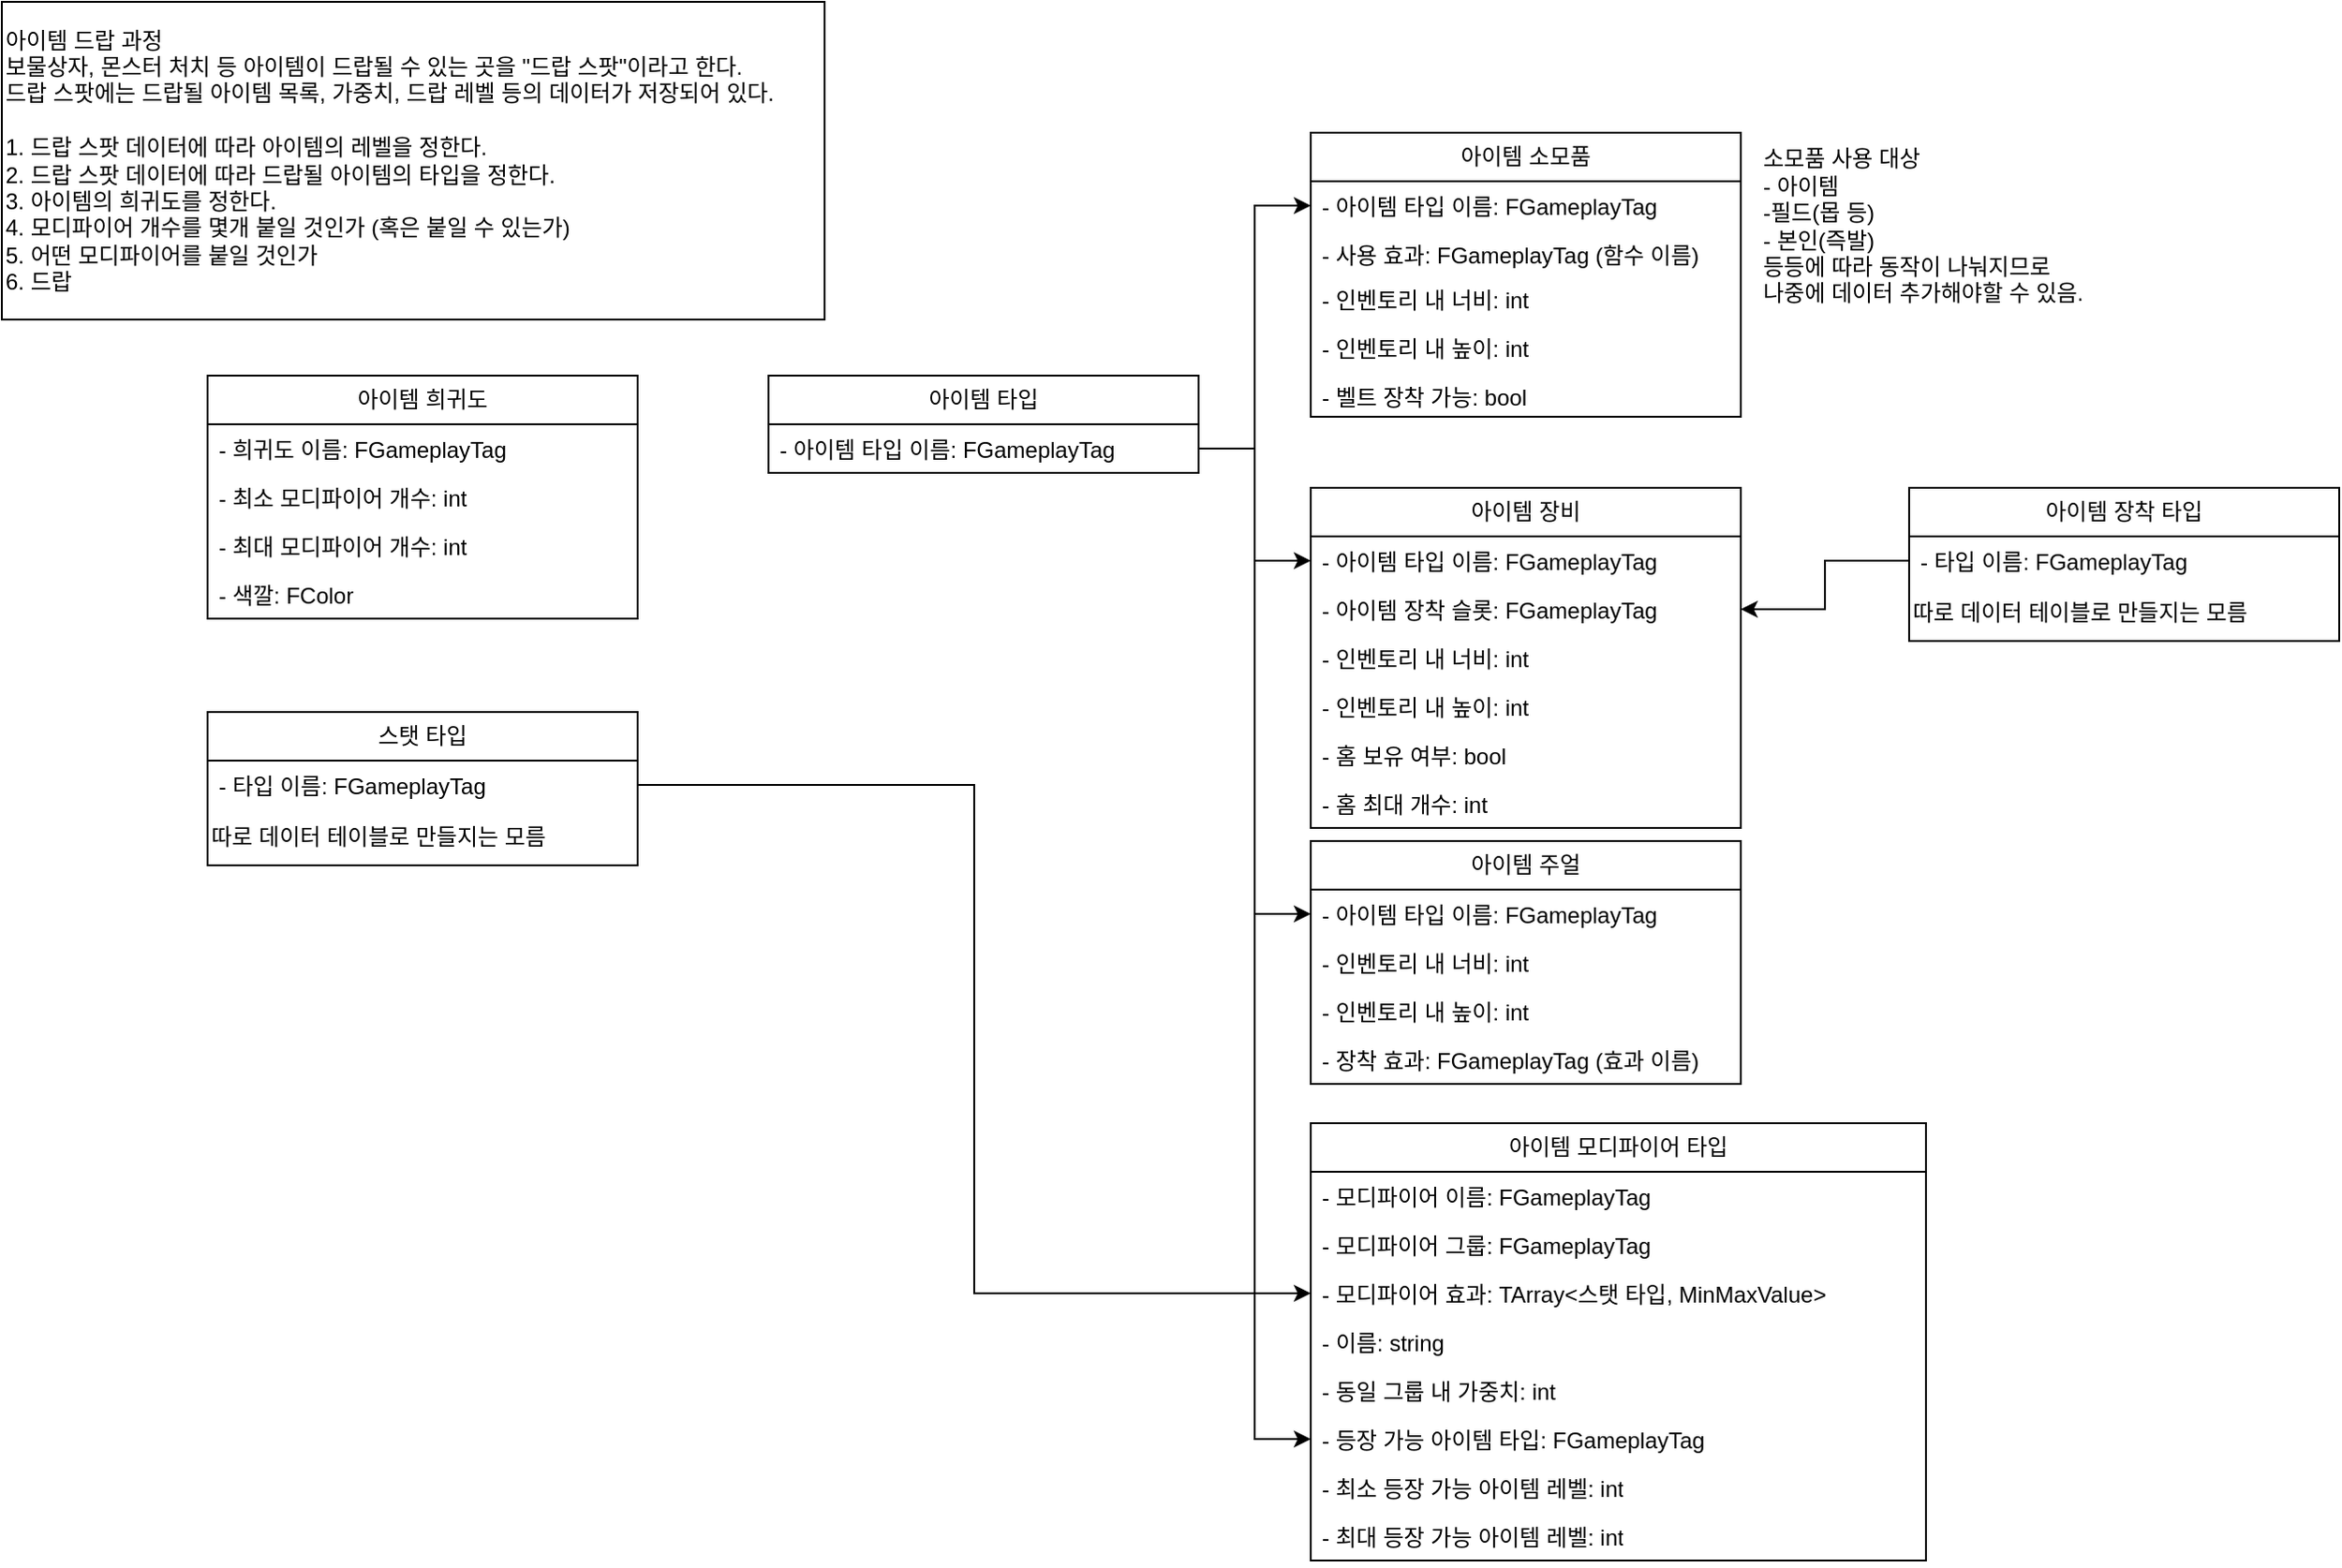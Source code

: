 <mxfile version="22.0.8" type="github">
  <diagram id="C5RBs43oDa-KdzZeNtuy" name="Page-1">
    <mxGraphModel dx="2045" dy="759" grid="1" gridSize="10" guides="1" tooltips="1" connect="1" arrows="1" fold="1" page="1" pageScale="1" pageWidth="827" pageHeight="1169" math="0" shadow="0">
      <root>
        <mxCell id="WIyWlLk6GJQsqaUBKTNV-0" />
        <mxCell id="WIyWlLk6GJQsqaUBKTNV-1" parent="WIyWlLk6GJQsqaUBKTNV-0" />
        <mxCell id="uqvtZdEYVKm4WlNIXN3L-16" value="아이템 타입" style="swimlane;fontStyle=0;childLayout=stackLayout;horizontal=1;startSize=26;fillColor=none;horizontalStack=0;resizeParent=1;resizeParentMax=0;resizeLast=0;collapsible=1;marginBottom=0;whiteSpace=wrap;html=1;" parent="WIyWlLk6GJQsqaUBKTNV-1" vertex="1">
          <mxGeometry x="360" y="310" width="230" height="52" as="geometry" />
        </mxCell>
        <mxCell id="uqvtZdEYVKm4WlNIXN3L-17" value="- 아이템 타입 이름: FGameplayTag" style="text;strokeColor=none;fillColor=none;align=left;verticalAlign=top;spacingLeft=4;spacingRight=4;overflow=hidden;rotatable=0;points=[[0,0.5],[1,0.5]];portConstraint=eastwest;whiteSpace=wrap;html=1;" parent="uqvtZdEYVKm4WlNIXN3L-16" vertex="1">
          <mxGeometry y="26" width="230" height="26" as="geometry" />
        </mxCell>
        <mxCell id="uqvtZdEYVKm4WlNIXN3L-45" value="아이템 소모품" style="swimlane;fontStyle=0;childLayout=stackLayout;horizontal=1;startSize=26;fillColor=none;horizontalStack=0;resizeParent=1;resizeParentMax=0;resizeLast=0;collapsible=1;marginBottom=0;whiteSpace=wrap;html=1;" parent="WIyWlLk6GJQsqaUBKTNV-1" vertex="1">
          <mxGeometry x="650" y="180" width="230" height="152" as="geometry" />
        </mxCell>
        <mxCell id="uqvtZdEYVKm4WlNIXN3L-46" value="- 아이템 타입 이름: FGameplayTag" style="text;strokeColor=none;fillColor=none;align=left;verticalAlign=top;spacingLeft=4;spacingRight=4;overflow=hidden;rotatable=0;points=[[0,0.5],[1,0.5]];portConstraint=eastwest;whiteSpace=wrap;html=1;" parent="uqvtZdEYVKm4WlNIXN3L-45" vertex="1">
          <mxGeometry y="26" width="230" height="26" as="geometry" />
        </mxCell>
        <mxCell id="uqvtZdEYVKm4WlNIXN3L-53" value="- 사용 효과: FGameplayTag (함수 이름)" style="text;strokeColor=none;fillColor=none;align=left;verticalAlign=top;spacingLeft=4;spacingRight=4;overflow=hidden;rotatable=0;points=[[0,0.5],[1,0.5]];portConstraint=eastwest;whiteSpace=wrap;html=1;" parent="uqvtZdEYVKm4WlNIXN3L-45" vertex="1">
          <mxGeometry y="52" width="230" height="24" as="geometry" />
        </mxCell>
        <mxCell id="o3cVLX7GlPP_p-mK8Vke-2" value="- 인벤토리 내 너비: int" style="text;strokeColor=none;fillColor=none;align=left;verticalAlign=top;spacingLeft=4;spacingRight=4;overflow=hidden;rotatable=0;points=[[0,0.5],[1,0.5]];portConstraint=eastwest;whiteSpace=wrap;html=1;" vertex="1" parent="uqvtZdEYVKm4WlNIXN3L-45">
          <mxGeometry y="76" width="230" height="26" as="geometry" />
        </mxCell>
        <mxCell id="o3cVLX7GlPP_p-mK8Vke-3" value="- 인벤토리 내 높이: int" style="text;strokeColor=none;fillColor=none;align=left;verticalAlign=top;spacingLeft=4;spacingRight=4;overflow=hidden;rotatable=0;points=[[0,0.5],[1,0.5]];portConstraint=eastwest;whiteSpace=wrap;html=1;" vertex="1" parent="uqvtZdEYVKm4WlNIXN3L-45">
          <mxGeometry y="102" width="230" height="26" as="geometry" />
        </mxCell>
        <mxCell id="uqvtZdEYVKm4WlNIXN3L-54" value="- 벨트 장착 가능: bool" style="text;strokeColor=none;fillColor=none;align=left;verticalAlign=top;spacingLeft=4;spacingRight=4;overflow=hidden;rotatable=0;points=[[0,0.5],[1,0.5]];portConstraint=eastwest;whiteSpace=wrap;html=1;" parent="uqvtZdEYVKm4WlNIXN3L-45" vertex="1">
          <mxGeometry y="128" width="230" height="24" as="geometry" />
        </mxCell>
        <mxCell id="uqvtZdEYVKm4WlNIXN3L-56" value="아이템 장비" style="swimlane;fontStyle=0;childLayout=stackLayout;horizontal=1;startSize=26;fillColor=none;horizontalStack=0;resizeParent=1;resizeParentMax=0;resizeLast=0;collapsible=1;marginBottom=0;whiteSpace=wrap;html=1;" parent="WIyWlLk6GJQsqaUBKTNV-1" vertex="1">
          <mxGeometry x="650" y="370" width="230" height="182" as="geometry" />
        </mxCell>
        <mxCell id="uqvtZdEYVKm4WlNIXN3L-57" value="- 아이템 타입 이름: FGameplayTag" style="text;strokeColor=none;fillColor=none;align=left;verticalAlign=top;spacingLeft=4;spacingRight=4;overflow=hidden;rotatable=0;points=[[0,0.5],[1,0.5]];portConstraint=eastwest;whiteSpace=wrap;html=1;" parent="uqvtZdEYVKm4WlNIXN3L-56" vertex="1">
          <mxGeometry y="26" width="230" height="26" as="geometry" />
        </mxCell>
        <mxCell id="uqvtZdEYVKm4WlNIXN3L-64" value="- 아이템 장착 슬롯: FGameplayTag&lt;br&gt;" style="text;strokeColor=none;fillColor=none;align=left;verticalAlign=top;spacingLeft=4;spacingRight=4;overflow=hidden;rotatable=0;points=[[0,0.5],[1,0.5]];portConstraint=eastwest;whiteSpace=wrap;html=1;" parent="uqvtZdEYVKm4WlNIXN3L-56" vertex="1">
          <mxGeometry y="52" width="230" height="26" as="geometry" />
        </mxCell>
        <mxCell id="o3cVLX7GlPP_p-mK8Vke-1" value="- 인벤토리 내 너비: int" style="text;strokeColor=none;fillColor=none;align=left;verticalAlign=top;spacingLeft=4;spacingRight=4;overflow=hidden;rotatable=0;points=[[0,0.5],[1,0.5]];portConstraint=eastwest;whiteSpace=wrap;html=1;" vertex="1" parent="uqvtZdEYVKm4WlNIXN3L-56">
          <mxGeometry y="78" width="230" height="26" as="geometry" />
        </mxCell>
        <mxCell id="uqvtZdEYVKm4WlNIXN3L-19" value="- 인벤토리 내 높이: int" style="text;strokeColor=none;fillColor=none;align=left;verticalAlign=top;spacingLeft=4;spacingRight=4;overflow=hidden;rotatable=0;points=[[0,0.5],[1,0.5]];portConstraint=eastwest;whiteSpace=wrap;html=1;" parent="uqvtZdEYVKm4WlNIXN3L-56" vertex="1">
          <mxGeometry y="104" width="230" height="26" as="geometry" />
        </mxCell>
        <mxCell id="uqvtZdEYVKm4WlNIXN3L-66" value="- 홈 보유 여부: bool" style="text;strokeColor=none;fillColor=none;align=left;verticalAlign=top;spacingLeft=4;spacingRight=4;overflow=hidden;rotatable=0;points=[[0,0.5],[1,0.5]];portConstraint=eastwest;whiteSpace=wrap;html=1;" parent="uqvtZdEYVKm4WlNIXN3L-56" vertex="1">
          <mxGeometry y="130" width="230" height="26" as="geometry" />
        </mxCell>
        <mxCell id="uqvtZdEYVKm4WlNIXN3L-67" value="- 홈 최대 개수: int" style="text;strokeColor=none;fillColor=none;align=left;verticalAlign=top;spacingLeft=4;spacingRight=4;overflow=hidden;rotatable=0;points=[[0,0.5],[1,0.5]];portConstraint=eastwest;whiteSpace=wrap;html=1;" parent="uqvtZdEYVKm4WlNIXN3L-56" vertex="1">
          <mxGeometry y="156" width="230" height="26" as="geometry" />
        </mxCell>
        <mxCell id="uqvtZdEYVKm4WlNIXN3L-62" value="소모품 사용 대상&lt;br&gt;&lt;div style=&quot;&quot;&gt;&lt;span style=&quot;background-color: initial;&quot;&gt;- 아이템&lt;/span&gt;&lt;/div&gt;-필드(몹 등)&lt;br&gt;- 본인(즉발)&lt;br&gt;등등에 따라 동작이 나눠지므로 &lt;br&gt;나중에 데이터 추가해야할 수 있음." style="text;html=1;align=left;verticalAlign=middle;resizable=0;points=[];autosize=1;strokeColor=none;fillColor=none;" parent="WIyWlLk6GJQsqaUBKTNV-1" vertex="1">
          <mxGeometry x="890" y="180" width="210" height="100" as="geometry" />
        </mxCell>
        <mxCell id="uqvtZdEYVKm4WlNIXN3L-68" value="아이템 주얼" style="swimlane;fontStyle=0;childLayout=stackLayout;horizontal=1;startSize=26;fillColor=none;horizontalStack=0;resizeParent=1;resizeParentMax=0;resizeLast=0;collapsible=1;marginBottom=0;whiteSpace=wrap;html=1;" parent="WIyWlLk6GJQsqaUBKTNV-1" vertex="1">
          <mxGeometry x="650" y="559" width="230" height="130" as="geometry" />
        </mxCell>
        <mxCell id="uqvtZdEYVKm4WlNIXN3L-69" value="- 아이템 타입 이름: FGameplayTag" style="text;strokeColor=none;fillColor=none;align=left;verticalAlign=top;spacingLeft=4;spacingRight=4;overflow=hidden;rotatable=0;points=[[0,0.5],[1,0.5]];portConstraint=eastwest;whiteSpace=wrap;html=1;" parent="uqvtZdEYVKm4WlNIXN3L-68" vertex="1">
          <mxGeometry y="26" width="230" height="26" as="geometry" />
        </mxCell>
        <mxCell id="o3cVLX7GlPP_p-mK8Vke-5" value="- 인벤토리 내 너비: int" style="text;strokeColor=none;fillColor=none;align=left;verticalAlign=top;spacingLeft=4;spacingRight=4;overflow=hidden;rotatable=0;points=[[0,0.5],[1,0.5]];portConstraint=eastwest;whiteSpace=wrap;html=1;" vertex="1" parent="uqvtZdEYVKm4WlNIXN3L-68">
          <mxGeometry y="52" width="230" height="26" as="geometry" />
        </mxCell>
        <mxCell id="o3cVLX7GlPP_p-mK8Vke-4" value="- 인벤토리 내 높이: int" style="text;strokeColor=none;fillColor=none;align=left;verticalAlign=top;spacingLeft=4;spacingRight=4;overflow=hidden;rotatable=0;points=[[0,0.5],[1,0.5]];portConstraint=eastwest;whiteSpace=wrap;html=1;" vertex="1" parent="uqvtZdEYVKm4WlNIXN3L-68">
          <mxGeometry y="78" width="230" height="26" as="geometry" />
        </mxCell>
        <mxCell id="uqvtZdEYVKm4WlNIXN3L-73" value="- 장착 효과: FGameplayTag (효과 이름)" style="text;strokeColor=none;fillColor=none;align=left;verticalAlign=top;spacingLeft=4;spacingRight=4;overflow=hidden;rotatable=0;points=[[0,0.5],[1,0.5]];portConstraint=eastwest;whiteSpace=wrap;html=1;" parent="uqvtZdEYVKm4WlNIXN3L-68" vertex="1">
          <mxGeometry y="104" width="230" height="26" as="geometry" />
        </mxCell>
        <mxCell id="uqvtZdEYVKm4WlNIXN3L-74" value="" style="edgeStyle=orthogonalEdgeStyle;rounded=0;orthogonalLoop=1;jettySize=auto;html=1;" parent="WIyWlLk6GJQsqaUBKTNV-1" source="uqvtZdEYVKm4WlNIXN3L-17" target="uqvtZdEYVKm4WlNIXN3L-46" edge="1">
          <mxGeometry relative="1" as="geometry" />
        </mxCell>
        <mxCell id="uqvtZdEYVKm4WlNIXN3L-75" value="" style="edgeStyle=orthogonalEdgeStyle;rounded=0;orthogonalLoop=1;jettySize=auto;html=1;" parent="WIyWlLk6GJQsqaUBKTNV-1" source="uqvtZdEYVKm4WlNIXN3L-17" target="uqvtZdEYVKm4WlNIXN3L-57" edge="1">
          <mxGeometry relative="1" as="geometry" />
        </mxCell>
        <mxCell id="uqvtZdEYVKm4WlNIXN3L-76" value="" style="edgeStyle=orthogonalEdgeStyle;rounded=0;orthogonalLoop=1;jettySize=auto;html=1;" parent="WIyWlLk6GJQsqaUBKTNV-1" source="uqvtZdEYVKm4WlNIXN3L-17" target="uqvtZdEYVKm4WlNIXN3L-69" edge="1">
          <mxGeometry relative="1" as="geometry">
            <mxPoint x="600" y="229" as="sourcePoint" />
            <mxPoint x="660" y="419" as="targetPoint" />
          </mxGeometry>
        </mxCell>
        <mxCell id="uqvtZdEYVKm4WlNIXN3L-82" value="아이템 모디파이어 타입" style="swimlane;fontStyle=0;childLayout=stackLayout;horizontal=1;startSize=26;fillColor=none;horizontalStack=0;resizeParent=1;resizeParentMax=0;resizeLast=0;collapsible=1;marginBottom=0;whiteSpace=wrap;html=1;" parent="WIyWlLk6GJQsqaUBKTNV-1" vertex="1">
          <mxGeometry x="650" y="710" width="329" height="234" as="geometry" />
        </mxCell>
        <mxCell id="uqvtZdEYVKm4WlNIXN3L-87" value="- 모디파이어 이름: FGameplayTag" style="text;strokeColor=none;fillColor=none;align=left;verticalAlign=top;spacingLeft=4;spacingRight=4;overflow=hidden;rotatable=0;points=[[0,0.5],[1,0.5]];portConstraint=eastwest;whiteSpace=wrap;html=1;" parent="uqvtZdEYVKm4WlNIXN3L-82" vertex="1">
          <mxGeometry y="26" width="329" height="26" as="geometry" />
        </mxCell>
        <mxCell id="uqvtZdEYVKm4WlNIXN3L-83" value="- 모디파이어 그룹: FGameplayTag" style="text;strokeColor=none;fillColor=none;align=left;verticalAlign=top;spacingLeft=4;spacingRight=4;overflow=hidden;rotatable=0;points=[[0,0.5],[1,0.5]];portConstraint=eastwest;whiteSpace=wrap;html=1;" parent="uqvtZdEYVKm4WlNIXN3L-82" vertex="1">
          <mxGeometry y="52" width="329" height="26" as="geometry" />
        </mxCell>
        <mxCell id="uqvtZdEYVKm4WlNIXN3L-90" value="- 모디파이어 효과: TArray&amp;lt;스탯 타입, MinMaxValue&amp;gt;" style="text;strokeColor=none;fillColor=none;align=left;verticalAlign=top;spacingLeft=4;spacingRight=4;overflow=hidden;rotatable=0;points=[[0,0.5],[1,0.5]];portConstraint=eastwest;whiteSpace=wrap;html=1;" parent="uqvtZdEYVKm4WlNIXN3L-82" vertex="1">
          <mxGeometry y="78" width="329" height="26" as="geometry" />
        </mxCell>
        <mxCell id="uqvtZdEYVKm4WlNIXN3L-94" value="- 이름: string" style="text;strokeColor=none;fillColor=none;align=left;verticalAlign=top;spacingLeft=4;spacingRight=4;overflow=hidden;rotatable=0;points=[[0,0.5],[1,0.5]];portConstraint=eastwest;whiteSpace=wrap;html=1;" parent="uqvtZdEYVKm4WlNIXN3L-82" vertex="1">
          <mxGeometry y="104" width="329" height="26" as="geometry" />
        </mxCell>
        <mxCell id="uqvtZdEYVKm4WlNIXN3L-92" value="- 동일 그룹 내 가중치: int&amp;nbsp;" style="text;strokeColor=none;fillColor=none;align=left;verticalAlign=top;spacingLeft=4;spacingRight=4;overflow=hidden;rotatable=0;points=[[0,0.5],[1,0.5]];portConstraint=eastwest;whiteSpace=wrap;html=1;" parent="uqvtZdEYVKm4WlNIXN3L-82" vertex="1">
          <mxGeometry y="130" width="329" height="26" as="geometry" />
        </mxCell>
        <mxCell id="uqvtZdEYVKm4WlNIXN3L-95" value="- 등장 가능 아이템 타입: FGameplayTag" style="text;strokeColor=none;fillColor=none;align=left;verticalAlign=top;spacingLeft=4;spacingRight=4;overflow=hidden;rotatable=0;points=[[0,0.5],[1,0.5]];portConstraint=eastwest;whiteSpace=wrap;html=1;" parent="uqvtZdEYVKm4WlNIXN3L-82" vertex="1">
          <mxGeometry y="156" width="329" height="26" as="geometry" />
        </mxCell>
        <mxCell id="uqvtZdEYVKm4WlNIXN3L-84" value="- 최소 등장 가능 아이템 레벨: int" style="text;strokeColor=none;fillColor=none;align=left;verticalAlign=top;spacingLeft=4;spacingRight=4;overflow=hidden;rotatable=0;points=[[0,0.5],[1,0.5]];portConstraint=eastwest;whiteSpace=wrap;html=1;" parent="uqvtZdEYVKm4WlNIXN3L-82" vertex="1">
          <mxGeometry y="182" width="329" height="26" as="geometry" />
        </mxCell>
        <mxCell id="uqvtZdEYVKm4WlNIXN3L-89" value="- 최대 등장 가능 아이템 레벨: int" style="text;strokeColor=none;fillColor=none;align=left;verticalAlign=top;spacingLeft=4;spacingRight=4;overflow=hidden;rotatable=0;points=[[0,0.5],[1,0.5]];portConstraint=eastwest;whiteSpace=wrap;html=1;" parent="uqvtZdEYVKm4WlNIXN3L-82" vertex="1">
          <mxGeometry y="208" width="329" height="26" as="geometry" />
        </mxCell>
        <mxCell id="uqvtZdEYVKm4WlNIXN3L-97" value="" style="edgeStyle=orthogonalEdgeStyle;rounded=0;orthogonalLoop=1;jettySize=auto;html=1;" parent="WIyWlLk6GJQsqaUBKTNV-1" source="uqvtZdEYVKm4WlNIXN3L-17" target="uqvtZdEYVKm4WlNIXN3L-95" edge="1">
          <mxGeometry relative="1" as="geometry" />
        </mxCell>
        <mxCell id="uqvtZdEYVKm4WlNIXN3L-98" value="스탯 타입" style="swimlane;fontStyle=0;childLayout=stackLayout;horizontal=1;startSize=26;fillColor=none;horizontalStack=0;resizeParent=1;resizeParentMax=0;resizeLast=0;collapsible=1;marginBottom=0;whiteSpace=wrap;html=1;" parent="WIyWlLk6GJQsqaUBKTNV-1" vertex="1">
          <mxGeometry x="60" y="490" width="230" height="82" as="geometry" />
        </mxCell>
        <mxCell id="uqvtZdEYVKm4WlNIXN3L-104" value="- 타입 이름: FGameplayTag" style="text;strokeColor=none;fillColor=none;align=left;verticalAlign=top;spacingLeft=4;spacingRight=4;overflow=hidden;rotatable=0;points=[[0,0.5],[1,0.5]];portConstraint=eastwest;whiteSpace=wrap;html=1;" parent="uqvtZdEYVKm4WlNIXN3L-98" vertex="1">
          <mxGeometry y="26" width="230" height="26" as="geometry" />
        </mxCell>
        <mxCell id="uqvtZdEYVKm4WlNIXN3L-103" value="따로 데이터 테이블로 만들지는 모름" style="text;html=1;align=left;verticalAlign=middle;resizable=0;points=[];autosize=1;strokeColor=none;fillColor=none;" parent="uqvtZdEYVKm4WlNIXN3L-98" vertex="1">
          <mxGeometry y="52" width="230" height="30" as="geometry" />
        </mxCell>
        <mxCell id="uqvtZdEYVKm4WlNIXN3L-105" value="" style="edgeStyle=orthogonalEdgeStyle;rounded=0;orthogonalLoop=1;jettySize=auto;html=1;" parent="WIyWlLk6GJQsqaUBKTNV-1" source="uqvtZdEYVKm4WlNIXN3L-104" target="uqvtZdEYVKm4WlNIXN3L-90" edge="1">
          <mxGeometry relative="1" as="geometry">
            <mxPoint x="321" y="60" as="sourcePoint" />
            <mxPoint x="250" y="190" as="targetPoint" />
          </mxGeometry>
        </mxCell>
        <mxCell id="uqvtZdEYVKm4WlNIXN3L-110" value="아이템 희귀도" style="swimlane;fontStyle=0;childLayout=stackLayout;horizontal=1;startSize=26;fillColor=none;horizontalStack=0;resizeParent=1;resizeParentMax=0;resizeLast=0;collapsible=1;marginBottom=0;whiteSpace=wrap;html=1;" parent="WIyWlLk6GJQsqaUBKTNV-1" vertex="1">
          <mxGeometry x="60" y="310" width="230" height="130" as="geometry" />
        </mxCell>
        <mxCell id="uqvtZdEYVKm4WlNIXN3L-111" value="- 희귀도 이름: FGameplayTag" style="text;strokeColor=none;fillColor=none;align=left;verticalAlign=top;spacingLeft=4;spacingRight=4;overflow=hidden;rotatable=0;points=[[0,0.5],[1,0.5]];portConstraint=eastwest;whiteSpace=wrap;html=1;" parent="uqvtZdEYVKm4WlNIXN3L-110" vertex="1">
          <mxGeometry y="26" width="230" height="26" as="geometry" />
        </mxCell>
        <mxCell id="uqvtZdEYVKm4WlNIXN3L-118" value="- 최소 모디파이어 개수: int" style="text;strokeColor=none;fillColor=none;align=left;verticalAlign=top;spacingLeft=4;spacingRight=4;overflow=hidden;rotatable=0;points=[[0,0.5],[1,0.5]];portConstraint=eastwest;whiteSpace=wrap;html=1;" parent="uqvtZdEYVKm4WlNIXN3L-110" vertex="1">
          <mxGeometry y="52" width="230" height="26" as="geometry" />
        </mxCell>
        <mxCell id="uqvtZdEYVKm4WlNIXN3L-119" value="- 최대 모디파이어 개수: int" style="text;strokeColor=none;fillColor=none;align=left;verticalAlign=top;spacingLeft=4;spacingRight=4;overflow=hidden;rotatable=0;points=[[0,0.5],[1,0.5]];portConstraint=eastwest;whiteSpace=wrap;html=1;" parent="uqvtZdEYVKm4WlNIXN3L-110" vertex="1">
          <mxGeometry y="78" width="230" height="26" as="geometry" />
        </mxCell>
        <mxCell id="uqvtZdEYVKm4WlNIXN3L-120" value="- 색깔: FColor" style="text;strokeColor=none;fillColor=none;align=left;verticalAlign=top;spacingLeft=4;spacingRight=4;overflow=hidden;rotatable=0;points=[[0,0.5],[1,0.5]];portConstraint=eastwest;whiteSpace=wrap;html=1;" parent="uqvtZdEYVKm4WlNIXN3L-110" vertex="1">
          <mxGeometry y="104" width="230" height="26" as="geometry" />
        </mxCell>
        <mxCell id="uqvtZdEYVKm4WlNIXN3L-122" value="아이템 드랍 과정&lt;br&gt;보물상자, 몬스터 처치 등 아이템이 드랍될 수 있는 곳을 &quot;드랍 스팟&quot;이라고 한다.&lt;br&gt;드랍 스팟에는 드랍될 아이템 목록, 가중치, 드랍 레벨 등의 데이터가 저장되어 있다.&lt;br&gt;&lt;br&gt;1. 드랍 스팟 데이터에 따라 아이템의 레벨을 정한다.&lt;br&gt;2. 드랍 스팟 데이터에 따라 드랍될 아이템의 타입을 정한다.&lt;br style=&quot;border-color: var(--border-color);&quot;&gt;&lt;span style=&quot;&quot;&gt;3. 아이템의 희귀도를 정한다.&lt;/span&gt;&lt;br style=&quot;border-color: var(--border-color);&quot;&gt;&lt;span style=&quot;&quot;&gt;4. 모디파이어 개수를 몇개 붙일 것인가 (혹은 붙일 수 있는가)&lt;/span&gt;&lt;br style=&quot;border-color: var(--border-color);&quot;&gt;&lt;span style=&quot;&quot;&gt;5. 어떤 모디파이어를 붙일 것인가&lt;/span&gt;&lt;br style=&quot;border-color: var(--border-color);&quot;&gt;&lt;span style=&quot;&quot;&gt;6. 드랍&lt;/span&gt;" style="rounded=0;whiteSpace=wrap;html=1;align=left;" parent="WIyWlLk6GJQsqaUBKTNV-1" vertex="1">
          <mxGeometry x="-50" y="110" width="440" height="170" as="geometry" />
        </mxCell>
        <mxCell id="uqvtZdEYVKm4WlNIXN3L-128" value="아이템 장착 타입" style="swimlane;fontStyle=0;childLayout=stackLayout;horizontal=1;startSize=26;fillColor=none;horizontalStack=0;resizeParent=1;resizeParentMax=0;resizeLast=0;collapsible=1;marginBottom=0;whiteSpace=wrap;html=1;" parent="WIyWlLk6GJQsqaUBKTNV-1" vertex="1">
          <mxGeometry x="970" y="370" width="230" height="82" as="geometry" />
        </mxCell>
        <mxCell id="uqvtZdEYVKm4WlNIXN3L-129" value="- 타입 이름: FGameplayTag" style="text;strokeColor=none;fillColor=none;align=left;verticalAlign=top;spacingLeft=4;spacingRight=4;overflow=hidden;rotatable=0;points=[[0,0.5],[1,0.5]];portConstraint=eastwest;whiteSpace=wrap;html=1;" parent="uqvtZdEYVKm4WlNIXN3L-128" vertex="1">
          <mxGeometry y="26" width="230" height="26" as="geometry" />
        </mxCell>
        <mxCell id="uqvtZdEYVKm4WlNIXN3L-130" value="따로 데이터 테이블로 만들지는 모름" style="text;html=1;align=left;verticalAlign=middle;resizable=0;points=[];autosize=1;strokeColor=none;fillColor=none;" parent="uqvtZdEYVKm4WlNIXN3L-128" vertex="1">
          <mxGeometry y="52" width="230" height="30" as="geometry" />
        </mxCell>
        <mxCell id="uqvtZdEYVKm4WlNIXN3L-132" value="" style="edgeStyle=orthogonalEdgeStyle;rounded=0;orthogonalLoop=1;jettySize=auto;html=1;" parent="WIyWlLk6GJQsqaUBKTNV-1" source="uqvtZdEYVKm4WlNIXN3L-129" target="uqvtZdEYVKm4WlNIXN3L-64" edge="1">
          <mxGeometry relative="1" as="geometry" />
        </mxCell>
      </root>
    </mxGraphModel>
  </diagram>
</mxfile>

